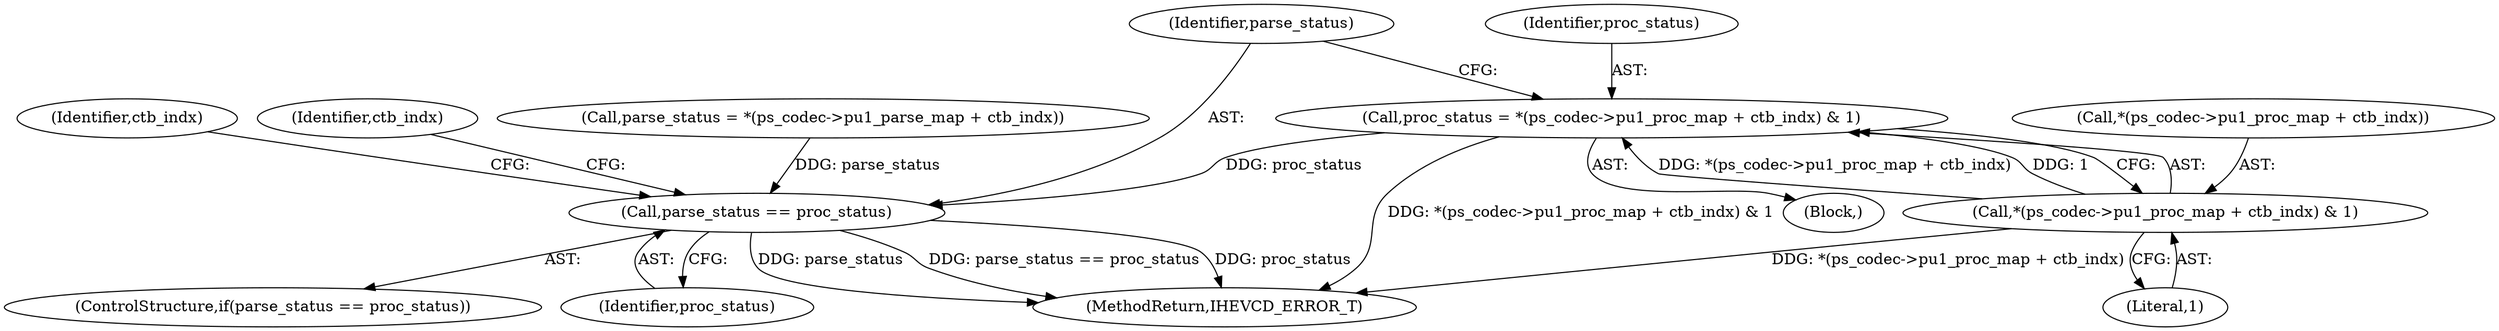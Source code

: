 digraph "0_Android_bcfc7124f6ef9f1ec128fb2e90de774a5b33d199_0@integer" {
"1004753" [label="(Call,proc_status = *(ps_codec->pu1_proc_map + ctb_indx) & 1)"];
"1004755" [label="(Call,*(ps_codec->pu1_proc_map + ctb_indx) & 1)"];
"1004764" [label="(Call,parse_status == proc_status)"];
"1004768" [label="(Identifier,ctb_indx)"];
"1005079" [label="(MethodReturn,IHEVCD_ERROR_T)"];
"1004764" [label="(Call,parse_status == proc_status)"];
"1004738" [label="(Identifier,ctb_indx)"];
"1004754" [label="(Identifier,proc_status)"];
"1004755" [label="(Call,*(ps_codec->pu1_proc_map + ctb_indx) & 1)"];
"1004753" [label="(Call,proc_status = *(ps_codec->pu1_proc_map + ctb_indx) & 1)"];
"1004756" [label="(Call,*(ps_codec->pu1_proc_map + ctb_indx))"];
"1004766" [label="(Identifier,proc_status)"];
"1004765" [label="(Identifier,parse_status)"];
"1004742" [label="(Block,)"];
"1004744" [label="(Call,parse_status = *(ps_codec->pu1_parse_map + ctb_indx))"];
"1004762" [label="(Literal,1)"];
"1004763" [label="(ControlStructure,if(parse_status == proc_status))"];
"1004753" -> "1004742"  [label="AST: "];
"1004753" -> "1004755"  [label="CFG: "];
"1004754" -> "1004753"  [label="AST: "];
"1004755" -> "1004753"  [label="AST: "];
"1004765" -> "1004753"  [label="CFG: "];
"1004753" -> "1005079"  [label="DDG: *(ps_codec->pu1_proc_map + ctb_indx) & 1"];
"1004755" -> "1004753"  [label="DDG: *(ps_codec->pu1_proc_map + ctb_indx)"];
"1004755" -> "1004753"  [label="DDG: 1"];
"1004753" -> "1004764"  [label="DDG: proc_status"];
"1004755" -> "1004762"  [label="CFG: "];
"1004756" -> "1004755"  [label="AST: "];
"1004762" -> "1004755"  [label="AST: "];
"1004755" -> "1005079"  [label="DDG: *(ps_codec->pu1_proc_map + ctb_indx)"];
"1004764" -> "1004763"  [label="AST: "];
"1004764" -> "1004766"  [label="CFG: "];
"1004765" -> "1004764"  [label="AST: "];
"1004766" -> "1004764"  [label="AST: "];
"1004738" -> "1004764"  [label="CFG: "];
"1004768" -> "1004764"  [label="CFG: "];
"1004764" -> "1005079"  [label="DDG: parse_status"];
"1004764" -> "1005079"  [label="DDG: parse_status == proc_status"];
"1004764" -> "1005079"  [label="DDG: proc_status"];
"1004744" -> "1004764"  [label="DDG: parse_status"];
}
